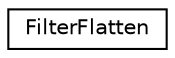 digraph "类继承关系图"
{
 // INTERACTIVE_SVG=YES
 // LATEX_PDF_SIZE
  edge [fontname="Helvetica",fontsize="10",labelfontname="Helvetica",labelfontsize="10"];
  node [fontname="Helvetica",fontsize="10",shape=record];
  rankdir="LR";
  Node0 [label="FilterFlatten",height=0.2,width=0.4,color="black", fillcolor="white", style="filled",URL="$df/d7a/class_filter_flatten.html",tooltip="The implementation of the \"flatten\" filter"];
}
